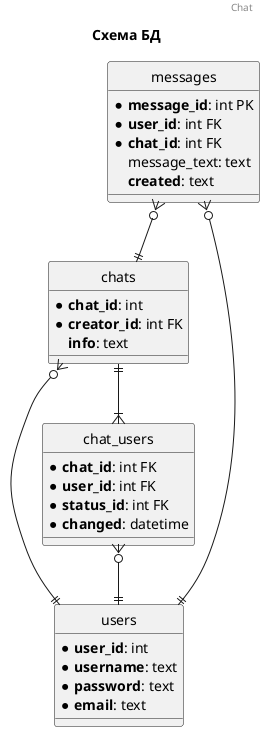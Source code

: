 @startuml

header Chat
title Схема БД

hide circle
'skinparam linetype ortho




entity chats{
    * **chat_id**: int
    * **creator_id**: int FK
    **info**: text


}

entity users{
    * **user_id**: int
    * **username**: text
    * **password**: text
    * **email**: text
}

entity chat_users{
    * **chat_id**: int FK
    * **user_id**: int FK
    * **status_id**: int FK
    * **changed**: datetime
}

entity messages{
    * **message_id**: int PK
    * **user_id**: int FK
    * **chat_id**: int FK
    message_text: text
    **created**: text
}


chats }o--|| users
messages }o--|| users
chat_users }o--|| users
chats ||--|{ chat_users
messages }o--||chats

@enduml

